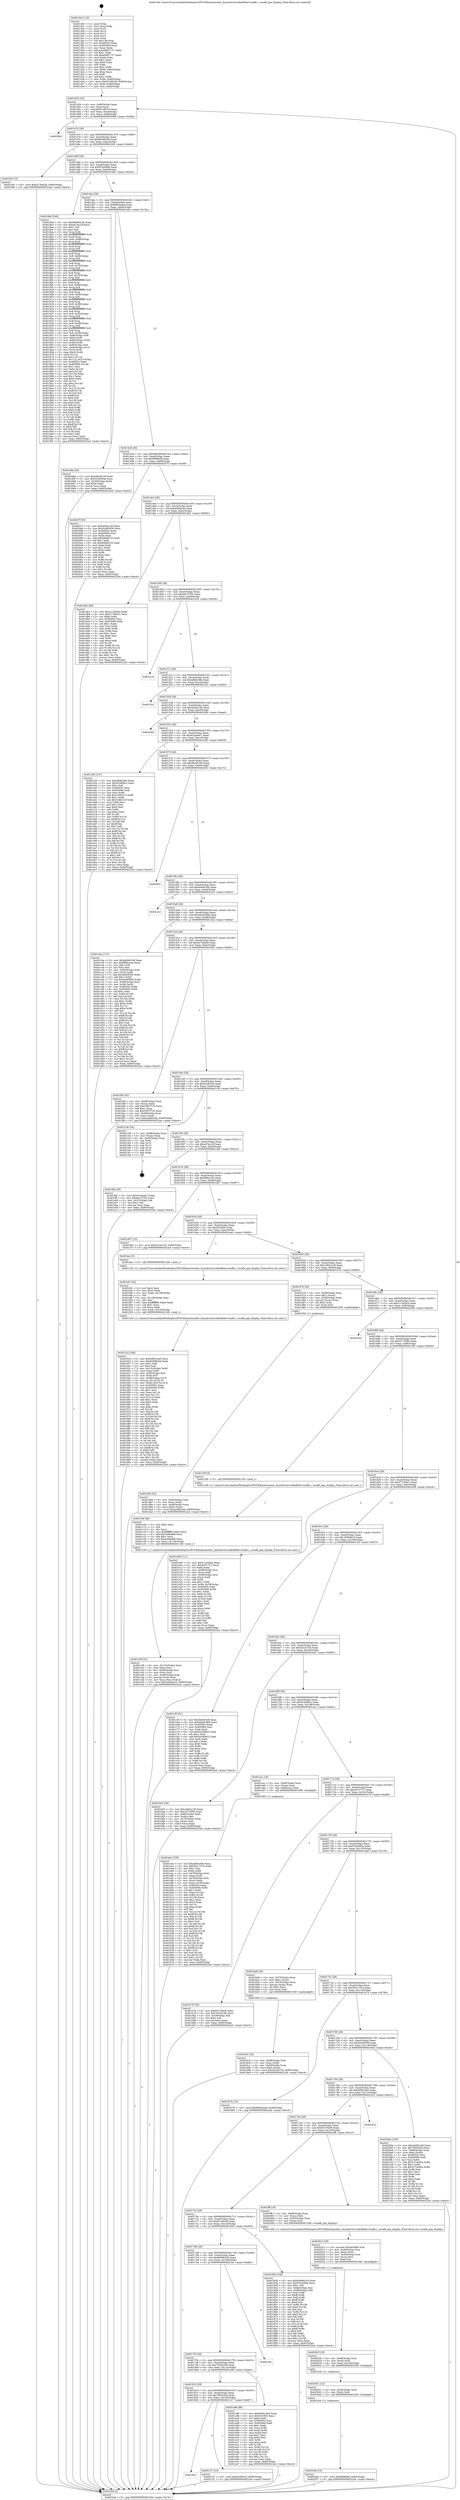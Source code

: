 digraph "0x4013e0" {
  label = "0x4013e0 (/mnt/c/Users/mathe/Desktop/tcc/POCII/binaries/extr_linuxdriversvideofbdevvesafb.c_vesafb_pan_display_Final-ollvm.out::main(0))"
  labelloc = "t"
  node[shape=record]

  Entry [label="",width=0.3,height=0.3,shape=circle,fillcolor=black,style=filled]
  "0x401454" [label="{
     0x401454 [32]\l
     | [instrs]\l
     &nbsp;&nbsp;0x401454 \<+6\>: mov -0x90(%rbp),%eax\l
     &nbsp;&nbsp;0x40145a \<+2\>: mov %eax,%ecx\l
     &nbsp;&nbsp;0x40145c \<+6\>: sub $0x8129f219,%ecx\l
     &nbsp;&nbsp;0x401462 \<+6\>: mov %eax,-0xa4(%rbp)\l
     &nbsp;&nbsp;0x401468 \<+6\>: mov %ecx,-0xa8(%rbp)\l
     &nbsp;&nbsp;0x40146e \<+6\>: je 000000000040206b \<main+0xc8b\>\l
  }"]
  "0x40206b" [label="{
     0x40206b\l
  }", style=dashed]
  "0x401474" [label="{
     0x401474 [28]\l
     | [instrs]\l
     &nbsp;&nbsp;0x401474 \<+5\>: jmp 0000000000401479 \<main+0x99\>\l
     &nbsp;&nbsp;0x401479 \<+6\>: mov -0xa4(%rbp),%eax\l
     &nbsp;&nbsp;0x40147f \<+5\>: sub $0x8e096264,%eax\l
     &nbsp;&nbsp;0x401484 \<+6\>: mov %eax,-0xac(%rbp)\l
     &nbsp;&nbsp;0x40148a \<+6\>: je 0000000000401fc6 \<main+0xbe6\>\l
  }"]
  Exit [label="",width=0.3,height=0.3,shape=circle,fillcolor=black,style=filled,peripheries=2]
  "0x401fc6" [label="{
     0x401fc6 [15]\l
     | [instrs]\l
     &nbsp;&nbsp;0x401fc6 \<+10\>: movl $0xe278da38,-0x90(%rbp)\l
     &nbsp;&nbsp;0x401fd0 \<+5\>: jmp 00000000004022a4 \<main+0xec4\>\l
  }"]
  "0x401490" [label="{
     0x401490 [28]\l
     | [instrs]\l
     &nbsp;&nbsp;0x401490 \<+5\>: jmp 0000000000401495 \<main+0xb5\>\l
     &nbsp;&nbsp;0x401495 \<+6\>: mov -0xa4(%rbp),%eax\l
     &nbsp;&nbsp;0x40149b \<+5\>: sub $0x97bcb99e,%eax\l
     &nbsp;&nbsp;0x4014a0 \<+6\>: mov %eax,-0xb0(%rbp)\l
     &nbsp;&nbsp;0x4014a6 \<+6\>: je 00000000004018a0 \<main+0x4c0\>\l
  }"]
  "0x40182c" [label="{
     0x40182c\l
  }", style=dashed]
  "0x4018a0" [label="{
     0x4018a0 [346]\l
     | [instrs]\l
     &nbsp;&nbsp;0x4018a0 \<+5\>: mov $0x6b08b234,%eax\l
     &nbsp;&nbsp;0x4018a5 \<+5\>: mov $0xe47ecc2f,%ecx\l
     &nbsp;&nbsp;0x4018aa \<+2\>: mov $0x1,%dl\l
     &nbsp;&nbsp;0x4018ac \<+2\>: xor %esi,%esi\l
     &nbsp;&nbsp;0x4018ae \<+3\>: mov %rsp,%rdi\l
     &nbsp;&nbsp;0x4018b1 \<+4\>: add $0xfffffffffffffff0,%rdi\l
     &nbsp;&nbsp;0x4018b5 \<+3\>: mov %rdi,%rsp\l
     &nbsp;&nbsp;0x4018b8 \<+7\>: mov %rdi,-0x88(%rbp)\l
     &nbsp;&nbsp;0x4018bf \<+3\>: mov %rsp,%rdi\l
     &nbsp;&nbsp;0x4018c2 \<+4\>: add $0xfffffffffffffff0,%rdi\l
     &nbsp;&nbsp;0x4018c6 \<+3\>: mov %rdi,%rsp\l
     &nbsp;&nbsp;0x4018c9 \<+3\>: mov %rsp,%r8\l
     &nbsp;&nbsp;0x4018cc \<+4\>: add $0xfffffffffffffff0,%r8\l
     &nbsp;&nbsp;0x4018d0 \<+3\>: mov %r8,%rsp\l
     &nbsp;&nbsp;0x4018d3 \<+4\>: mov %r8,-0x80(%rbp)\l
     &nbsp;&nbsp;0x4018d7 \<+3\>: mov %rsp,%r8\l
     &nbsp;&nbsp;0x4018da \<+4\>: add $0xfffffffffffffff0,%r8\l
     &nbsp;&nbsp;0x4018de \<+3\>: mov %r8,%rsp\l
     &nbsp;&nbsp;0x4018e1 \<+4\>: mov %r8,-0x78(%rbp)\l
     &nbsp;&nbsp;0x4018e5 \<+3\>: mov %rsp,%r8\l
     &nbsp;&nbsp;0x4018e8 \<+4\>: add $0xfffffffffffffff0,%r8\l
     &nbsp;&nbsp;0x4018ec \<+3\>: mov %r8,%rsp\l
     &nbsp;&nbsp;0x4018ef \<+4\>: mov %r8,-0x70(%rbp)\l
     &nbsp;&nbsp;0x4018f3 \<+3\>: mov %rsp,%r8\l
     &nbsp;&nbsp;0x4018f6 \<+4\>: add $0xfffffffffffffff0,%r8\l
     &nbsp;&nbsp;0x4018fa \<+3\>: mov %r8,%rsp\l
     &nbsp;&nbsp;0x4018fd \<+4\>: mov %r8,-0x68(%rbp)\l
     &nbsp;&nbsp;0x401901 \<+3\>: mov %rsp,%r8\l
     &nbsp;&nbsp;0x401904 \<+4\>: add $0xfffffffffffffff0,%r8\l
     &nbsp;&nbsp;0x401908 \<+3\>: mov %r8,%rsp\l
     &nbsp;&nbsp;0x40190b \<+4\>: mov %r8,-0x60(%rbp)\l
     &nbsp;&nbsp;0x40190f \<+3\>: mov %rsp,%r8\l
     &nbsp;&nbsp;0x401912 \<+4\>: add $0xfffffffffffffff0,%r8\l
     &nbsp;&nbsp;0x401916 \<+3\>: mov %r8,%rsp\l
     &nbsp;&nbsp;0x401919 \<+4\>: mov %r8,-0x58(%rbp)\l
     &nbsp;&nbsp;0x40191d \<+3\>: mov %rsp,%r8\l
     &nbsp;&nbsp;0x401920 \<+4\>: add $0xfffffffffffffff0,%r8\l
     &nbsp;&nbsp;0x401924 \<+3\>: mov %r8,%rsp\l
     &nbsp;&nbsp;0x401927 \<+4\>: mov %r8,-0x50(%rbp)\l
     &nbsp;&nbsp;0x40192b \<+3\>: mov %rsp,%r8\l
     &nbsp;&nbsp;0x40192e \<+4\>: add $0xfffffffffffffff0,%r8\l
     &nbsp;&nbsp;0x401932 \<+3\>: mov %r8,%rsp\l
     &nbsp;&nbsp;0x401935 \<+4\>: mov %r8,-0x48(%rbp)\l
     &nbsp;&nbsp;0x401939 \<+3\>: mov %rsp,%r8\l
     &nbsp;&nbsp;0x40193c \<+4\>: add $0xfffffffffffffff0,%r8\l
     &nbsp;&nbsp;0x401940 \<+3\>: mov %r8,%rsp\l
     &nbsp;&nbsp;0x401943 \<+4\>: mov %r8,-0x40(%rbp)\l
     &nbsp;&nbsp;0x401947 \<+7\>: mov -0x88(%rbp),%r8\l
     &nbsp;&nbsp;0x40194e \<+7\>: movl $0x0,(%r8)\l
     &nbsp;&nbsp;0x401955 \<+7\>: mov -0x94(%rbp),%r9d\l
     &nbsp;&nbsp;0x40195c \<+3\>: mov %r9d,(%rdi)\l
     &nbsp;&nbsp;0x40195f \<+4\>: mov -0x80(%rbp),%r8\l
     &nbsp;&nbsp;0x401963 \<+7\>: mov -0xa0(%rbp),%r10\l
     &nbsp;&nbsp;0x40196a \<+3\>: mov %r10,(%r8)\l
     &nbsp;&nbsp;0x40196d \<+3\>: cmpl $0x2,(%rdi)\l
     &nbsp;&nbsp;0x401970 \<+4\>: setne %r11b\l
     &nbsp;&nbsp;0x401974 \<+4\>: and $0x1,%r11b\l
     &nbsp;&nbsp;0x401978 \<+4\>: mov %r11b,-0x31(%rbp)\l
     &nbsp;&nbsp;0x40197c \<+7\>: mov 0x40505c,%ebx\l
     &nbsp;&nbsp;0x401983 \<+8\>: mov 0x405060,%r14d\l
     &nbsp;&nbsp;0x40198b \<+3\>: sub $0x1,%esi\l
     &nbsp;&nbsp;0x40198e \<+3\>: mov %ebx,%r15d\l
     &nbsp;&nbsp;0x401991 \<+3\>: add %esi,%r15d\l
     &nbsp;&nbsp;0x401994 \<+4\>: imul %r15d,%ebx\l
     &nbsp;&nbsp;0x401998 \<+3\>: and $0x1,%ebx\l
     &nbsp;&nbsp;0x40199b \<+3\>: cmp $0x0,%ebx\l
     &nbsp;&nbsp;0x40199e \<+4\>: sete %r11b\l
     &nbsp;&nbsp;0x4019a2 \<+4\>: cmp $0xa,%r14d\l
     &nbsp;&nbsp;0x4019a6 \<+4\>: setl %r12b\l
     &nbsp;&nbsp;0x4019aa \<+3\>: mov %r11b,%r13b\l
     &nbsp;&nbsp;0x4019ad \<+4\>: xor $0xff,%r13b\l
     &nbsp;&nbsp;0x4019b1 \<+3\>: mov %r12b,%sil\l
     &nbsp;&nbsp;0x4019b4 \<+4\>: xor $0xff,%sil\l
     &nbsp;&nbsp;0x4019b8 \<+3\>: xor $0x0,%dl\l
     &nbsp;&nbsp;0x4019bb \<+3\>: mov %r13b,%dil\l
     &nbsp;&nbsp;0x4019be \<+4\>: and $0x0,%dil\l
     &nbsp;&nbsp;0x4019c2 \<+3\>: and %dl,%r11b\l
     &nbsp;&nbsp;0x4019c5 \<+3\>: mov %sil,%r8b\l
     &nbsp;&nbsp;0x4019c8 \<+4\>: and $0x0,%r8b\l
     &nbsp;&nbsp;0x4019cc \<+3\>: and %dl,%r12b\l
     &nbsp;&nbsp;0x4019cf \<+3\>: or %r11b,%dil\l
     &nbsp;&nbsp;0x4019d2 \<+3\>: or %r12b,%r8b\l
     &nbsp;&nbsp;0x4019d5 \<+3\>: xor %r8b,%dil\l
     &nbsp;&nbsp;0x4019d8 \<+3\>: or %sil,%r13b\l
     &nbsp;&nbsp;0x4019db \<+4\>: xor $0xff,%r13b\l
     &nbsp;&nbsp;0x4019df \<+3\>: or $0x0,%dl\l
     &nbsp;&nbsp;0x4019e2 \<+3\>: and %dl,%r13b\l
     &nbsp;&nbsp;0x4019e5 \<+3\>: or %r13b,%dil\l
     &nbsp;&nbsp;0x4019e8 \<+4\>: test $0x1,%dil\l
     &nbsp;&nbsp;0x4019ec \<+3\>: cmovne %ecx,%eax\l
     &nbsp;&nbsp;0x4019ef \<+6\>: mov %eax,-0x90(%rbp)\l
     &nbsp;&nbsp;0x4019f5 \<+5\>: jmp 00000000004022a4 \<main+0xec4\>\l
  }"]
  "0x4014ac" [label="{
     0x4014ac [28]\l
     | [instrs]\l
     &nbsp;&nbsp;0x4014ac \<+5\>: jmp 00000000004014b1 \<main+0xd1\>\l
     &nbsp;&nbsp;0x4014b1 \<+6\>: mov -0xa4(%rbp),%eax\l
     &nbsp;&nbsp;0x4014b7 \<+5\>: sub $0x9805aaed,%eax\l
     &nbsp;&nbsp;0x4014bc \<+6\>: mov %eax,-0xb4(%rbp)\l
     &nbsp;&nbsp;0x4014c2 \<+6\>: je 0000000000401b8a \<main+0x7aa\>\l
  }"]
  "0x402147" [label="{
     0x402147 [15]\l
     | [instrs]\l
     &nbsp;&nbsp;0x402147 \<+10\>: movl $0xe3cf0416,-0x90(%rbp)\l
     &nbsp;&nbsp;0x402151 \<+5\>: jmp 00000000004022a4 \<main+0xec4\>\l
  }"]
  "0x401b8a" [label="{
     0x401b8a [30]\l
     | [instrs]\l
     &nbsp;&nbsp;0x401b8a \<+5\>: mov $0xd8cd61e9,%eax\l
     &nbsp;&nbsp;0x401b8f \<+5\>: mov $0x5340364a,%ecx\l
     &nbsp;&nbsp;0x401b94 \<+3\>: mov -0x30(%rbp),%edx\l
     &nbsp;&nbsp;0x401b97 \<+3\>: cmp $0x0,%edx\l
     &nbsp;&nbsp;0x401b9a \<+3\>: cmove %ecx,%eax\l
     &nbsp;&nbsp;0x401b9d \<+6\>: mov %eax,-0x90(%rbp)\l
     &nbsp;&nbsp;0x401ba3 \<+5\>: jmp 00000000004022a4 \<main+0xec4\>\l
  }"]
  "0x4014c8" [label="{
     0x4014c8 [28]\l
     | [instrs]\l
     &nbsp;&nbsp;0x4014c8 \<+5\>: jmp 00000000004014cd \<main+0xed\>\l
     &nbsp;&nbsp;0x4014cd \<+6\>: mov -0xa4(%rbp),%eax\l
     &nbsp;&nbsp;0x4014d3 \<+5\>: sub $0x9f5f9afd,%eax\l
     &nbsp;&nbsp;0x4014d8 \<+6\>: mov %eax,-0xb8(%rbp)\l
     &nbsp;&nbsp;0x4014de \<+6\>: je 000000000040207f \<main+0xc9f\>\l
  }"]
  "0x40204d" [label="{
     0x40204d [15]\l
     | [instrs]\l
     &nbsp;&nbsp;0x40204d \<+10\>: movl $0x9f5f9afd,-0x90(%rbp)\l
     &nbsp;&nbsp;0x402057 \<+5\>: jmp 00000000004022a4 \<main+0xec4\>\l
  }"]
  "0x40207f" [label="{
     0x40207f [91]\l
     | [instrs]\l
     &nbsp;&nbsp;0x40207f \<+5\>: mov $0xcbd5a146,%eax\l
     &nbsp;&nbsp;0x402084 \<+5\>: mov $0x5cb85939,%ecx\l
     &nbsp;&nbsp;0x402089 \<+7\>: mov 0x40505c,%edx\l
     &nbsp;&nbsp;0x402090 \<+7\>: mov 0x405060,%esi\l
     &nbsp;&nbsp;0x402097 \<+2\>: mov %edx,%edi\l
     &nbsp;&nbsp;0x402099 \<+6\>: add $0x649dd152,%edi\l
     &nbsp;&nbsp;0x40209f \<+3\>: sub $0x1,%edi\l
     &nbsp;&nbsp;0x4020a2 \<+6\>: sub $0x649dd152,%edi\l
     &nbsp;&nbsp;0x4020a8 \<+3\>: imul %edi,%edx\l
     &nbsp;&nbsp;0x4020ab \<+3\>: and $0x1,%edx\l
     &nbsp;&nbsp;0x4020ae \<+3\>: cmp $0x0,%edx\l
     &nbsp;&nbsp;0x4020b1 \<+4\>: sete %r8b\l
     &nbsp;&nbsp;0x4020b5 \<+3\>: cmp $0xa,%esi\l
     &nbsp;&nbsp;0x4020b8 \<+4\>: setl %r9b\l
     &nbsp;&nbsp;0x4020bc \<+3\>: mov %r8b,%r10b\l
     &nbsp;&nbsp;0x4020bf \<+3\>: and %r9b,%r10b\l
     &nbsp;&nbsp;0x4020c2 \<+3\>: xor %r9b,%r8b\l
     &nbsp;&nbsp;0x4020c5 \<+3\>: or %r8b,%r10b\l
     &nbsp;&nbsp;0x4020c8 \<+4\>: test $0x1,%r10b\l
     &nbsp;&nbsp;0x4020cc \<+3\>: cmovne %ecx,%eax\l
     &nbsp;&nbsp;0x4020cf \<+6\>: mov %eax,-0x90(%rbp)\l
     &nbsp;&nbsp;0x4020d5 \<+5\>: jmp 00000000004022a4 \<main+0xec4\>\l
  }"]
  "0x4014e4" [label="{
     0x4014e4 [28]\l
     | [instrs]\l
     &nbsp;&nbsp;0x4014e4 \<+5\>: jmp 00000000004014e9 \<main+0x109\>\l
     &nbsp;&nbsp;0x4014e9 \<+6\>: mov -0xa4(%rbp),%eax\l
     &nbsp;&nbsp;0x4014ef \<+5\>: sub $0xaa982cdd,%eax\l
     &nbsp;&nbsp;0x4014f4 \<+6\>: mov %eax,-0xbc(%rbp)\l
     &nbsp;&nbsp;0x4014fa \<+6\>: je 0000000000401db3 \<main+0x9d3\>\l
  }"]
  "0x402041" [label="{
     0x402041 [12]\l
     | [instrs]\l
     &nbsp;&nbsp;0x402041 \<+4\>: mov -0x50(%rbp),%rdi\l
     &nbsp;&nbsp;0x402045 \<+3\>: mov (%rdi),%rdi\l
     &nbsp;&nbsp;0x402048 \<+5\>: call 0000000000401030 \<free@plt\>\l
     | [calls]\l
     &nbsp;&nbsp;0x401030 \{1\} (unknown)\l
  }"]
  "0x401db3" [label="{
     0x401db3 [86]\l
     | [instrs]\l
     &nbsp;&nbsp;0x401db3 \<+5\>: mov $0x21182bcb,%eax\l
     &nbsp;&nbsp;0x401db8 \<+5\>: mov $0x277d04c1,%ecx\l
     &nbsp;&nbsp;0x401dbd \<+2\>: xor %edx,%edx\l
     &nbsp;&nbsp;0x401dbf \<+7\>: mov 0x40505c,%esi\l
     &nbsp;&nbsp;0x401dc6 \<+7\>: mov 0x405060,%edi\l
     &nbsp;&nbsp;0x401dcd \<+3\>: sub $0x1,%edx\l
     &nbsp;&nbsp;0x401dd0 \<+3\>: mov %esi,%r8d\l
     &nbsp;&nbsp;0x401dd3 \<+3\>: add %edx,%r8d\l
     &nbsp;&nbsp;0x401dd6 \<+4\>: imul %r8d,%esi\l
     &nbsp;&nbsp;0x401dda \<+3\>: and $0x1,%esi\l
     &nbsp;&nbsp;0x401ddd \<+3\>: cmp $0x0,%esi\l
     &nbsp;&nbsp;0x401de0 \<+4\>: sete %r9b\l
     &nbsp;&nbsp;0x401de4 \<+3\>: cmp $0xa,%edi\l
     &nbsp;&nbsp;0x401de7 \<+4\>: setl %r10b\l
     &nbsp;&nbsp;0x401deb \<+3\>: mov %r9b,%r11b\l
     &nbsp;&nbsp;0x401dee \<+3\>: and %r10b,%r11b\l
     &nbsp;&nbsp;0x401df1 \<+3\>: xor %r10b,%r9b\l
     &nbsp;&nbsp;0x401df4 \<+3\>: or %r9b,%r11b\l
     &nbsp;&nbsp;0x401df7 \<+4\>: test $0x1,%r11b\l
     &nbsp;&nbsp;0x401dfb \<+3\>: cmovne %ecx,%eax\l
     &nbsp;&nbsp;0x401dfe \<+6\>: mov %eax,-0x90(%rbp)\l
     &nbsp;&nbsp;0x401e04 \<+5\>: jmp 00000000004022a4 \<main+0xec4\>\l
  }"]
  "0x401500" [label="{
     0x401500 [28]\l
     | [instrs]\l
     &nbsp;&nbsp;0x401500 \<+5\>: jmp 0000000000401505 \<main+0x125\>\l
     &nbsp;&nbsp;0x401505 \<+6\>: mov -0xa4(%rbp),%eax\l
     &nbsp;&nbsp;0x40150b \<+5\>: sub $0xaba75762,%eax\l
     &nbsp;&nbsp;0x401510 \<+6\>: mov %eax,-0xc0(%rbp)\l
     &nbsp;&nbsp;0x401516 \<+6\>: je 0000000000401a18 \<main+0x638\>\l
  }"]
  "0x40202f" [label="{
     0x40202f [18]\l
     | [instrs]\l
     &nbsp;&nbsp;0x40202f \<+4\>: mov -0x68(%rbp),%rdi\l
     &nbsp;&nbsp;0x402033 \<+3\>: mov (%rdi),%rdi\l
     &nbsp;&nbsp;0x402036 \<+6\>: mov %eax,-0x140(%rbp)\l
     &nbsp;&nbsp;0x40203c \<+5\>: call 0000000000401030 \<free@plt\>\l
     | [calls]\l
     &nbsp;&nbsp;0x401030 \{1\} (unknown)\l
  }"]
  "0x401a18" [label="{
     0x401a18\l
  }", style=dashed]
  "0x40151c" [label="{
     0x40151c [28]\l
     | [instrs]\l
     &nbsp;&nbsp;0x40151c \<+5\>: jmp 0000000000401521 \<main+0x141\>\l
     &nbsp;&nbsp;0x401521 \<+6\>: mov -0xa4(%rbp),%eax\l
     &nbsp;&nbsp;0x401527 \<+5\>: sub $0xafb8249e,%eax\l
     &nbsp;&nbsp;0x40152c \<+6\>: mov %eax,-0xc4(%rbp)\l
     &nbsp;&nbsp;0x401532 \<+6\>: je 00000000004021b3 \<main+0xdd3\>\l
  }"]
  "0x402012" [label="{
     0x402012 [29]\l
     | [instrs]\l
     &nbsp;&nbsp;0x402012 \<+10\>: movabs $0x4030b6,%rdi\l
     &nbsp;&nbsp;0x40201c \<+4\>: mov -0x40(%rbp),%rsi\l
     &nbsp;&nbsp;0x402020 \<+2\>: mov %eax,(%rsi)\l
     &nbsp;&nbsp;0x402022 \<+4\>: mov -0x40(%rbp),%rsi\l
     &nbsp;&nbsp;0x402026 \<+2\>: mov (%rsi),%esi\l
     &nbsp;&nbsp;0x402028 \<+2\>: mov $0x0,%al\l
     &nbsp;&nbsp;0x40202a \<+5\>: call 0000000000401040 \<printf@plt\>\l
     | [calls]\l
     &nbsp;&nbsp;0x401040 \{1\} (unknown)\l
  }"]
  "0x4021b3" [label="{
     0x4021b3\l
  }", style=dashed]
  "0x401538" [label="{
     0x401538 [28]\l
     | [instrs]\l
     &nbsp;&nbsp;0x401538 \<+5\>: jmp 000000000040153d \<main+0x15d\>\l
     &nbsp;&nbsp;0x40153d \<+6\>: mov -0xa4(%rbp),%eax\l
     &nbsp;&nbsp;0x401543 \<+5\>: sub $0xcbd5a146,%eax\l
     &nbsp;&nbsp;0x401548 \<+6\>: mov %eax,-0xc8(%rbp)\l
     &nbsp;&nbsp;0x40154e \<+6\>: je 000000000040228d \<main+0xead\>\l
  }"]
  "0x401f1d" [label="{
     0x401f1d [169]\l
     | [instrs]\l
     &nbsp;&nbsp;0x401f1d \<+5\>: mov $0x64901da5,%ecx\l
     &nbsp;&nbsp;0x401f22 \<+5\>: mov $0x8e096264,%edx\l
     &nbsp;&nbsp;0x401f27 \<+3\>: mov $0x1,%dil\l
     &nbsp;&nbsp;0x401f2a \<+2\>: xor %esi,%esi\l
     &nbsp;&nbsp;0x401f2c \<+7\>: mov -0x13c(%rbp),%r8d\l
     &nbsp;&nbsp;0x401f33 \<+4\>: imul %eax,%r8d\l
     &nbsp;&nbsp;0x401f37 \<+4\>: mov -0x50(%rbp),%r9\l
     &nbsp;&nbsp;0x401f3b \<+3\>: mov (%r9),%r9\l
     &nbsp;&nbsp;0x401f3e \<+4\>: mov -0x48(%rbp),%r10\l
     &nbsp;&nbsp;0x401f42 \<+3\>: movslq (%r10),%r10\l
     &nbsp;&nbsp;0x401f45 \<+4\>: mov %r8d,(%r9,%r10,4)\l
     &nbsp;&nbsp;0x401f49 \<+7\>: mov 0x40505c,%eax\l
     &nbsp;&nbsp;0x401f50 \<+8\>: mov 0x405060,%r8d\l
     &nbsp;&nbsp;0x401f58 \<+3\>: sub $0x1,%esi\l
     &nbsp;&nbsp;0x401f5b \<+3\>: mov %eax,%r11d\l
     &nbsp;&nbsp;0x401f5e \<+3\>: add %esi,%r11d\l
     &nbsp;&nbsp;0x401f61 \<+4\>: imul %r11d,%eax\l
     &nbsp;&nbsp;0x401f65 \<+3\>: and $0x1,%eax\l
     &nbsp;&nbsp;0x401f68 \<+3\>: cmp $0x0,%eax\l
     &nbsp;&nbsp;0x401f6b \<+3\>: sete %bl\l
     &nbsp;&nbsp;0x401f6e \<+4\>: cmp $0xa,%r8d\l
     &nbsp;&nbsp;0x401f72 \<+4\>: setl %r14b\l
     &nbsp;&nbsp;0x401f76 \<+3\>: mov %bl,%r15b\l
     &nbsp;&nbsp;0x401f79 \<+4\>: xor $0xff,%r15b\l
     &nbsp;&nbsp;0x401f7d \<+3\>: mov %r14b,%r12b\l
     &nbsp;&nbsp;0x401f80 \<+4\>: xor $0xff,%r12b\l
     &nbsp;&nbsp;0x401f84 \<+4\>: xor $0x0,%dil\l
     &nbsp;&nbsp;0x401f88 \<+3\>: mov %r15b,%r13b\l
     &nbsp;&nbsp;0x401f8b \<+4\>: and $0x0,%r13b\l
     &nbsp;&nbsp;0x401f8f \<+3\>: and %dil,%bl\l
     &nbsp;&nbsp;0x401f92 \<+3\>: mov %r12b,%al\l
     &nbsp;&nbsp;0x401f95 \<+2\>: and $0x0,%al\l
     &nbsp;&nbsp;0x401f97 \<+3\>: and %dil,%r14b\l
     &nbsp;&nbsp;0x401f9a \<+3\>: or %bl,%r13b\l
     &nbsp;&nbsp;0x401f9d \<+3\>: or %r14b,%al\l
     &nbsp;&nbsp;0x401fa0 \<+3\>: xor %al,%r13b\l
     &nbsp;&nbsp;0x401fa3 \<+3\>: or %r12b,%r15b\l
     &nbsp;&nbsp;0x401fa6 \<+4\>: xor $0xff,%r15b\l
     &nbsp;&nbsp;0x401faa \<+4\>: or $0x0,%dil\l
     &nbsp;&nbsp;0x401fae \<+3\>: and %dil,%r15b\l
     &nbsp;&nbsp;0x401fb1 \<+3\>: or %r15b,%r13b\l
     &nbsp;&nbsp;0x401fb4 \<+4\>: test $0x1,%r13b\l
     &nbsp;&nbsp;0x401fb8 \<+3\>: cmovne %edx,%ecx\l
     &nbsp;&nbsp;0x401fbb \<+6\>: mov %ecx,-0x90(%rbp)\l
     &nbsp;&nbsp;0x401fc1 \<+5\>: jmp 00000000004022a4 \<main+0xec4\>\l
  }"]
  "0x40228d" [label="{
     0x40228d\l
  }", style=dashed]
  "0x401554" [label="{
     0x401554 [28]\l
     | [instrs]\l
     &nbsp;&nbsp;0x401554 \<+5\>: jmp 0000000000401559 \<main+0x179\>\l
     &nbsp;&nbsp;0x401559 \<+6\>: mov -0xa4(%rbp),%eax\l
     &nbsp;&nbsp;0x40155f \<+5\>: sub $0xd10ad4a7,%eax\l
     &nbsp;&nbsp;0x401564 \<+6\>: mov %eax,-0xcc(%rbp)\l
     &nbsp;&nbsp;0x40156a \<+6\>: je 0000000000401a39 \<main+0x659\>\l
  }"]
  "0x401ef1" [label="{
     0x401ef1 [44]\l
     | [instrs]\l
     &nbsp;&nbsp;0x401ef1 \<+2\>: xor %ecx,%ecx\l
     &nbsp;&nbsp;0x401ef3 \<+5\>: mov $0x2,%edx\l
     &nbsp;&nbsp;0x401ef8 \<+6\>: mov %edx,-0x138(%rbp)\l
     &nbsp;&nbsp;0x401efe \<+1\>: cltd\l
     &nbsp;&nbsp;0x401eff \<+6\>: mov -0x138(%rbp),%esi\l
     &nbsp;&nbsp;0x401f05 \<+2\>: idiv %esi\l
     &nbsp;&nbsp;0x401f07 \<+6\>: imul $0xfffffffe,%edx,%edx\l
     &nbsp;&nbsp;0x401f0d \<+3\>: sub $0x1,%ecx\l
     &nbsp;&nbsp;0x401f10 \<+2\>: sub %ecx,%edx\l
     &nbsp;&nbsp;0x401f12 \<+6\>: mov %edx,-0x13c(%rbp)\l
     &nbsp;&nbsp;0x401f18 \<+5\>: call 0000000000401160 \<next_i\>\l
     | [calls]\l
     &nbsp;&nbsp;0x401160 \{1\} (/mnt/c/Users/mathe/Desktop/tcc/POCII/binaries/extr_linuxdriversvideofbdevvesafb.c_vesafb_pan_display_Final-ollvm.out::next_i)\l
  }"]
  "0x401a39" [label="{
     0x401a39 [147]\l
     | [instrs]\l
     &nbsp;&nbsp;0x401a39 \<+5\>: mov $0xafb8249e,%eax\l
     &nbsp;&nbsp;0x401a3e \<+5\>: mov $0x4c3b89c2,%ecx\l
     &nbsp;&nbsp;0x401a43 \<+2\>: mov $0x1,%dl\l
     &nbsp;&nbsp;0x401a45 \<+7\>: mov 0x40505c,%esi\l
     &nbsp;&nbsp;0x401a4c \<+7\>: mov 0x405060,%edi\l
     &nbsp;&nbsp;0x401a53 \<+3\>: mov %esi,%r8d\l
     &nbsp;&nbsp;0x401a56 \<+7\>: add $0x318fc315,%r8d\l
     &nbsp;&nbsp;0x401a5d \<+4\>: sub $0x1,%r8d\l
     &nbsp;&nbsp;0x401a61 \<+7\>: sub $0x318fc315,%r8d\l
     &nbsp;&nbsp;0x401a68 \<+4\>: imul %r8d,%esi\l
     &nbsp;&nbsp;0x401a6c \<+3\>: and $0x1,%esi\l
     &nbsp;&nbsp;0x401a6f \<+3\>: cmp $0x0,%esi\l
     &nbsp;&nbsp;0x401a72 \<+4\>: sete %r9b\l
     &nbsp;&nbsp;0x401a76 \<+3\>: cmp $0xa,%edi\l
     &nbsp;&nbsp;0x401a79 \<+4\>: setl %r10b\l
     &nbsp;&nbsp;0x401a7d \<+3\>: mov %r9b,%r11b\l
     &nbsp;&nbsp;0x401a80 \<+4\>: xor $0xff,%r11b\l
     &nbsp;&nbsp;0x401a84 \<+3\>: mov %r10b,%bl\l
     &nbsp;&nbsp;0x401a87 \<+3\>: xor $0xff,%bl\l
     &nbsp;&nbsp;0x401a8a \<+3\>: xor $0x1,%dl\l
     &nbsp;&nbsp;0x401a8d \<+3\>: mov %r11b,%r14b\l
     &nbsp;&nbsp;0x401a90 \<+4\>: and $0xff,%r14b\l
     &nbsp;&nbsp;0x401a94 \<+3\>: and %dl,%r9b\l
     &nbsp;&nbsp;0x401a97 \<+3\>: mov %bl,%r15b\l
     &nbsp;&nbsp;0x401a9a \<+4\>: and $0xff,%r15b\l
     &nbsp;&nbsp;0x401a9e \<+3\>: and %dl,%r10b\l
     &nbsp;&nbsp;0x401aa1 \<+3\>: or %r9b,%r14b\l
     &nbsp;&nbsp;0x401aa4 \<+3\>: or %r10b,%r15b\l
     &nbsp;&nbsp;0x401aa7 \<+3\>: xor %r15b,%r14b\l
     &nbsp;&nbsp;0x401aaa \<+3\>: or %bl,%r11b\l
     &nbsp;&nbsp;0x401aad \<+4\>: xor $0xff,%r11b\l
     &nbsp;&nbsp;0x401ab1 \<+3\>: or $0x1,%dl\l
     &nbsp;&nbsp;0x401ab4 \<+3\>: and %dl,%r11b\l
     &nbsp;&nbsp;0x401ab7 \<+3\>: or %r11b,%r14b\l
     &nbsp;&nbsp;0x401aba \<+4\>: test $0x1,%r14b\l
     &nbsp;&nbsp;0x401abe \<+3\>: cmovne %ecx,%eax\l
     &nbsp;&nbsp;0x401ac1 \<+6\>: mov %eax,-0x90(%rbp)\l
     &nbsp;&nbsp;0x401ac7 \<+5\>: jmp 00000000004022a4 \<main+0xec4\>\l
  }"]
  "0x401570" [label="{
     0x401570 [28]\l
     | [instrs]\l
     &nbsp;&nbsp;0x401570 \<+5\>: jmp 0000000000401575 \<main+0x195\>\l
     &nbsp;&nbsp;0x401575 \<+6\>: mov -0xa4(%rbp),%eax\l
     &nbsp;&nbsp;0x40157b \<+5\>: sub $0xd8cd61e9,%eax\l
     &nbsp;&nbsp;0x401580 \<+6\>: mov %eax,-0xd0(%rbp)\l
     &nbsp;&nbsp;0x401586 \<+6\>: je 000000000040205c \<main+0xc7c\>\l
  }"]
  "0x401810" [label="{
     0x401810 [28]\l
     | [instrs]\l
     &nbsp;&nbsp;0x401810 \<+5\>: jmp 0000000000401815 \<main+0x435\>\l
     &nbsp;&nbsp;0x401815 \<+6\>: mov -0xa4(%rbp),%eax\l
     &nbsp;&nbsp;0x40181b \<+5\>: sub $0x7f62b3d3,%eax\l
     &nbsp;&nbsp;0x401820 \<+6\>: mov %eax,-0x130(%rbp)\l
     &nbsp;&nbsp;0x401826 \<+6\>: je 0000000000402147 \<main+0xd67\>\l
  }"]
  "0x40205c" [label="{
     0x40205c\l
  }", style=dashed]
  "0x40158c" [label="{
     0x40158c [28]\l
     | [instrs]\l
     &nbsp;&nbsp;0x40158c \<+5\>: jmp 0000000000401591 \<main+0x1b1\>\l
     &nbsp;&nbsp;0x401591 \<+6\>: mov -0xa4(%rbp),%eax\l
     &nbsp;&nbsp;0x401597 \<+5\>: sub $0xda946166,%eax\l
     &nbsp;&nbsp;0x40159c \<+6\>: mov %eax,-0xd4(%rbp)\l
     &nbsp;&nbsp;0x4015a2 \<+6\>: je 00000000004021e3 \<main+0xe03\>\l
  }"]
  "0x401e96" [label="{
     0x401e96 [86]\l
     | [instrs]\l
     &nbsp;&nbsp;0x401e96 \<+5\>: mov $0x64901da5,%eax\l
     &nbsp;&nbsp;0x401e9b \<+5\>: mov $0x9163f3c,%ecx\l
     &nbsp;&nbsp;0x401ea0 \<+2\>: xor %edx,%edx\l
     &nbsp;&nbsp;0x401ea2 \<+7\>: mov 0x40505c,%esi\l
     &nbsp;&nbsp;0x401ea9 \<+7\>: mov 0x405060,%edi\l
     &nbsp;&nbsp;0x401eb0 \<+3\>: sub $0x1,%edx\l
     &nbsp;&nbsp;0x401eb3 \<+3\>: mov %esi,%r8d\l
     &nbsp;&nbsp;0x401eb6 \<+3\>: add %edx,%r8d\l
     &nbsp;&nbsp;0x401eb9 \<+4\>: imul %r8d,%esi\l
     &nbsp;&nbsp;0x401ebd \<+3\>: and $0x1,%esi\l
     &nbsp;&nbsp;0x401ec0 \<+3\>: cmp $0x0,%esi\l
     &nbsp;&nbsp;0x401ec3 \<+4\>: sete %r9b\l
     &nbsp;&nbsp;0x401ec7 \<+3\>: cmp $0xa,%edi\l
     &nbsp;&nbsp;0x401eca \<+4\>: setl %r10b\l
     &nbsp;&nbsp;0x401ece \<+3\>: mov %r9b,%r11b\l
     &nbsp;&nbsp;0x401ed1 \<+3\>: and %r10b,%r11b\l
     &nbsp;&nbsp;0x401ed4 \<+3\>: xor %r10b,%r9b\l
     &nbsp;&nbsp;0x401ed7 \<+3\>: or %r9b,%r11b\l
     &nbsp;&nbsp;0x401eda \<+4\>: test $0x1,%r11b\l
     &nbsp;&nbsp;0x401ede \<+3\>: cmovne %ecx,%eax\l
     &nbsp;&nbsp;0x401ee1 \<+6\>: mov %eax,-0x90(%rbp)\l
     &nbsp;&nbsp;0x401ee7 \<+5\>: jmp 00000000004022a4 \<main+0xec4\>\l
  }"]
  "0x4021e3" [label="{
     0x4021e3\l
  }", style=dashed]
  "0x4015a8" [label="{
     0x4015a8 [28]\l
     | [instrs]\l
     &nbsp;&nbsp;0x4015a8 \<+5\>: jmp 00000000004015ad \<main+0x1cd\>\l
     &nbsp;&nbsp;0x4015ad \<+6\>: mov -0xa4(%rbp),%eax\l
     &nbsp;&nbsp;0x4015b3 \<+5\>: sub $0xe0ad18b8,%eax\l
     &nbsp;&nbsp;0x4015b8 \<+6\>: mov %eax,-0xd8(%rbp)\l
     &nbsp;&nbsp;0x4015be \<+6\>: je 0000000000401cba \<main+0x8da\>\l
  }"]
  "0x4017f4" [label="{
     0x4017f4 [28]\l
     | [instrs]\l
     &nbsp;&nbsp;0x4017f4 \<+5\>: jmp 00000000004017f9 \<main+0x419\>\l
     &nbsp;&nbsp;0x4017f9 \<+6\>: mov -0xa4(%rbp),%eax\l
     &nbsp;&nbsp;0x4017ff \<+5\>: sub $0x7b35b196,%eax\l
     &nbsp;&nbsp;0x401804 \<+6\>: mov %eax,-0x12c(%rbp)\l
     &nbsp;&nbsp;0x40180a \<+6\>: je 0000000000401e96 \<main+0xab6\>\l
  }"]
  "0x401cba" [label="{
     0x401cba [173]\l
     | [instrs]\l
     &nbsp;&nbsp;0x401cba \<+5\>: mov $0xda946166,%eax\l
     &nbsp;&nbsp;0x401cbf \<+5\>: mov $0xf89bca3a,%ecx\l
     &nbsp;&nbsp;0x401cc4 \<+2\>: mov $0x1,%dl\l
     &nbsp;&nbsp;0x401cc6 \<+2\>: xor %esi,%esi\l
     &nbsp;&nbsp;0x401cc8 \<+4\>: mov -0x60(%rbp),%rdi\l
     &nbsp;&nbsp;0x401ccc \<+3\>: mov (%rdi),%r8d\l
     &nbsp;&nbsp;0x401ccf \<+7\>: add $0x464f3956,%r8d\l
     &nbsp;&nbsp;0x401cd6 \<+4\>: add $0x1,%r8d\l
     &nbsp;&nbsp;0x401cda \<+7\>: sub $0x464f3956,%r8d\l
     &nbsp;&nbsp;0x401ce1 \<+4\>: mov -0x60(%rbp),%rdi\l
     &nbsp;&nbsp;0x401ce5 \<+3\>: mov %r8d,(%rdi)\l
     &nbsp;&nbsp;0x401ce8 \<+8\>: mov 0x40505c,%r8d\l
     &nbsp;&nbsp;0x401cf0 \<+8\>: mov 0x405060,%r9d\l
     &nbsp;&nbsp;0x401cf8 \<+3\>: sub $0x1,%esi\l
     &nbsp;&nbsp;0x401cfb \<+3\>: mov %r8d,%r10d\l
     &nbsp;&nbsp;0x401cfe \<+3\>: add %esi,%r10d\l
     &nbsp;&nbsp;0x401d01 \<+4\>: imul %r10d,%r8d\l
     &nbsp;&nbsp;0x401d05 \<+4\>: and $0x1,%r8d\l
     &nbsp;&nbsp;0x401d09 \<+4\>: cmp $0x0,%r8d\l
     &nbsp;&nbsp;0x401d0d \<+4\>: sete %r11b\l
     &nbsp;&nbsp;0x401d11 \<+4\>: cmp $0xa,%r9d\l
     &nbsp;&nbsp;0x401d15 \<+3\>: setl %bl\l
     &nbsp;&nbsp;0x401d18 \<+3\>: mov %r11b,%r14b\l
     &nbsp;&nbsp;0x401d1b \<+4\>: xor $0xff,%r14b\l
     &nbsp;&nbsp;0x401d1f \<+3\>: mov %bl,%r15b\l
     &nbsp;&nbsp;0x401d22 \<+4\>: xor $0xff,%r15b\l
     &nbsp;&nbsp;0x401d26 \<+3\>: xor $0x1,%dl\l
     &nbsp;&nbsp;0x401d29 \<+3\>: mov %r14b,%r12b\l
     &nbsp;&nbsp;0x401d2c \<+4\>: and $0xff,%r12b\l
     &nbsp;&nbsp;0x401d30 \<+3\>: and %dl,%r11b\l
     &nbsp;&nbsp;0x401d33 \<+3\>: mov %r15b,%r13b\l
     &nbsp;&nbsp;0x401d36 \<+4\>: and $0xff,%r13b\l
     &nbsp;&nbsp;0x401d3a \<+2\>: and %dl,%bl\l
     &nbsp;&nbsp;0x401d3c \<+3\>: or %r11b,%r12b\l
     &nbsp;&nbsp;0x401d3f \<+3\>: or %bl,%r13b\l
     &nbsp;&nbsp;0x401d42 \<+3\>: xor %r13b,%r12b\l
     &nbsp;&nbsp;0x401d45 \<+3\>: or %r15b,%r14b\l
     &nbsp;&nbsp;0x401d48 \<+4\>: xor $0xff,%r14b\l
     &nbsp;&nbsp;0x401d4c \<+3\>: or $0x1,%dl\l
     &nbsp;&nbsp;0x401d4f \<+3\>: and %dl,%r14b\l
     &nbsp;&nbsp;0x401d52 \<+3\>: or %r14b,%r12b\l
     &nbsp;&nbsp;0x401d55 \<+4\>: test $0x1,%r12b\l
     &nbsp;&nbsp;0x401d59 \<+3\>: cmovne %ecx,%eax\l
     &nbsp;&nbsp;0x401d5c \<+6\>: mov %eax,-0x90(%rbp)\l
     &nbsp;&nbsp;0x401d62 \<+5\>: jmp 00000000004022a4 \<main+0xec4\>\l
  }"]
  "0x4015c4" [label="{
     0x4015c4 [28]\l
     | [instrs]\l
     &nbsp;&nbsp;0x4015c4 \<+5\>: jmp 00000000004015c9 \<main+0x1e9\>\l
     &nbsp;&nbsp;0x4015c9 \<+6\>: mov -0xa4(%rbp),%eax\l
     &nbsp;&nbsp;0x4015cf \<+5\>: sub $0xe278da38,%eax\l
     &nbsp;&nbsp;0x4015d4 \<+6\>: mov %eax,-0xdc(%rbp)\l
     &nbsp;&nbsp;0x4015da \<+6\>: je 0000000000401fd5 \<main+0xbf5\>\l
  }"]
  "0x40216e" [label="{
     0x40216e\l
  }", style=dashed]
  "0x401fd5" [label="{
     0x401fd5 [42]\l
     | [instrs]\l
     &nbsp;&nbsp;0x401fd5 \<+4\>: mov -0x48(%rbp),%rax\l
     &nbsp;&nbsp;0x401fd9 \<+2\>: mov (%rax),%ecx\l
     &nbsp;&nbsp;0x401fdb \<+6\>: add $0x3387f735,%ecx\l
     &nbsp;&nbsp;0x401fe1 \<+3\>: add $0x1,%ecx\l
     &nbsp;&nbsp;0x401fe4 \<+6\>: sub $0x3387f735,%ecx\l
     &nbsp;&nbsp;0x401fea \<+4\>: mov -0x48(%rbp),%rax\l
     &nbsp;&nbsp;0x401fee \<+2\>: mov %ecx,(%rax)\l
     &nbsp;&nbsp;0x401ff0 \<+10\>: movl $0xaa982cdd,-0x90(%rbp)\l
     &nbsp;&nbsp;0x401ffa \<+5\>: jmp 00000000004022a4 \<main+0xec4\>\l
  }"]
  "0x4015e0" [label="{
     0x4015e0 [28]\l
     | [instrs]\l
     &nbsp;&nbsp;0x4015e0 \<+5\>: jmp 00000000004015e5 \<main+0x205\>\l
     &nbsp;&nbsp;0x4015e5 \<+6\>: mov -0xa4(%rbp),%eax\l
     &nbsp;&nbsp;0x4015eb \<+5\>: sub $0xe3cf0416,%eax\l
     &nbsp;&nbsp;0x4015f0 \<+6\>: mov %eax,-0xe0(%rbp)\l
     &nbsp;&nbsp;0x4015f6 \<+6\>: je 0000000000402156 \<main+0xd76\>\l
  }"]
  "0x401d93" [label="{
     0x401d93 [32]\l
     | [instrs]\l
     &nbsp;&nbsp;0x401d93 \<+4\>: mov -0x50(%rbp),%rdi\l
     &nbsp;&nbsp;0x401d97 \<+3\>: mov %rax,(%rdi)\l
     &nbsp;&nbsp;0x401d9a \<+4\>: mov -0x48(%rbp),%rax\l
     &nbsp;&nbsp;0x401d9e \<+6\>: movl $0x0,(%rax)\l
     &nbsp;&nbsp;0x401da4 \<+10\>: movl $0xaa982cdd,-0x90(%rbp)\l
     &nbsp;&nbsp;0x401dae \<+5\>: jmp 00000000004022a4 \<main+0xec4\>\l
  }"]
  "0x402156" [label="{
     0x402156 [24]\l
     | [instrs]\l
     &nbsp;&nbsp;0x402156 \<+7\>: mov -0x88(%rbp),%rax\l
     &nbsp;&nbsp;0x40215d \<+2\>: mov (%rax),%eax\l
     &nbsp;&nbsp;0x40215f \<+4\>: lea -0x28(%rbp),%rsp\l
     &nbsp;&nbsp;0x402163 \<+1\>: pop %rbx\l
     &nbsp;&nbsp;0x402164 \<+2\>: pop %r12\l
     &nbsp;&nbsp;0x402166 \<+2\>: pop %r13\l
     &nbsp;&nbsp;0x402168 \<+2\>: pop %r14\l
     &nbsp;&nbsp;0x40216a \<+2\>: pop %r15\l
     &nbsp;&nbsp;0x40216c \<+1\>: pop %rbp\l
     &nbsp;&nbsp;0x40216d \<+1\>: ret\l
  }"]
  "0x4015fc" [label="{
     0x4015fc [28]\l
     | [instrs]\l
     &nbsp;&nbsp;0x4015fc \<+5\>: jmp 0000000000401601 \<main+0x221\>\l
     &nbsp;&nbsp;0x401601 \<+6\>: mov -0xa4(%rbp),%eax\l
     &nbsp;&nbsp;0x401607 \<+5\>: sub $0xe47ecc2f,%eax\l
     &nbsp;&nbsp;0x40160c \<+6\>: mov %eax,-0xe4(%rbp)\l
     &nbsp;&nbsp;0x401612 \<+6\>: je 00000000004019fa \<main+0x61a\>\l
  }"]
  "0x401c36" [label="{
     0x401c36 [41]\l
     | [instrs]\l
     &nbsp;&nbsp;0x401c36 \<+6\>: mov -0x134(%rbp),%ecx\l
     &nbsp;&nbsp;0x401c3c \<+3\>: imul %eax,%ecx\l
     &nbsp;&nbsp;0x401c3f \<+4\>: mov -0x68(%rbp),%rsi\l
     &nbsp;&nbsp;0x401c43 \<+3\>: mov (%rsi),%rsi\l
     &nbsp;&nbsp;0x401c46 \<+4\>: mov -0x60(%rbp),%rdi\l
     &nbsp;&nbsp;0x401c4a \<+3\>: movslq (%rdi),%rdi\l
     &nbsp;&nbsp;0x401c4d \<+3\>: mov %ecx,(%rsi,%rdi,4)\l
     &nbsp;&nbsp;0x401c50 \<+10\>: movl $0x34d04b10,-0x90(%rbp)\l
     &nbsp;&nbsp;0x401c5a \<+5\>: jmp 00000000004022a4 \<main+0xec4\>\l
  }"]
  "0x4019fa" [label="{
     0x4019fa [30]\l
     | [instrs]\l
     &nbsp;&nbsp;0x4019fa \<+5\>: mov $0xd10ad4a7,%eax\l
     &nbsp;&nbsp;0x4019ff \<+5\>: mov $0xaba75762,%ecx\l
     &nbsp;&nbsp;0x401a04 \<+3\>: mov -0x31(%rbp),%dl\l
     &nbsp;&nbsp;0x401a07 \<+3\>: test $0x1,%dl\l
     &nbsp;&nbsp;0x401a0a \<+3\>: cmovne %ecx,%eax\l
     &nbsp;&nbsp;0x401a0d \<+6\>: mov %eax,-0x90(%rbp)\l
     &nbsp;&nbsp;0x401a13 \<+5\>: jmp 00000000004022a4 \<main+0xec4\>\l
  }"]
  "0x401618" [label="{
     0x401618 [28]\l
     | [instrs]\l
     &nbsp;&nbsp;0x401618 \<+5\>: jmp 000000000040161d \<main+0x23d\>\l
     &nbsp;&nbsp;0x40161d \<+6\>: mov -0xa4(%rbp),%eax\l
     &nbsp;&nbsp;0x401623 \<+5\>: sub $0xf89bca3a,%eax\l
     &nbsp;&nbsp;0x401628 \<+6\>: mov %eax,-0xe8(%rbp)\l
     &nbsp;&nbsp;0x40162e \<+6\>: je 0000000000401d67 \<main+0x987\>\l
  }"]
  "0x401c0e" [label="{
     0x401c0e [40]\l
     | [instrs]\l
     &nbsp;&nbsp;0x401c0e \<+5\>: mov $0x2,%ecx\l
     &nbsp;&nbsp;0x401c13 \<+1\>: cltd\l
     &nbsp;&nbsp;0x401c14 \<+2\>: idiv %ecx\l
     &nbsp;&nbsp;0x401c16 \<+6\>: imul $0xfffffffe,%edx,%ecx\l
     &nbsp;&nbsp;0x401c1c \<+6\>: add $0x3e0ba8f8,%ecx\l
     &nbsp;&nbsp;0x401c22 \<+3\>: add $0x1,%ecx\l
     &nbsp;&nbsp;0x401c25 \<+6\>: sub $0x3e0ba8f8,%ecx\l
     &nbsp;&nbsp;0x401c2b \<+6\>: mov %ecx,-0x134(%rbp)\l
     &nbsp;&nbsp;0x401c31 \<+5\>: call 0000000000401160 \<next_i\>\l
     | [calls]\l
     &nbsp;&nbsp;0x401160 \{1\} (/mnt/c/Users/mathe/Desktop/tcc/POCII/binaries/extr_linuxdriversvideofbdevvesafb.c_vesafb_pan_display_Final-ollvm.out::next_i)\l
  }"]
  "0x401d67" [label="{
     0x401d67 [15]\l
     | [instrs]\l
     &nbsp;&nbsp;0x401d67 \<+10\>: movl $0x4323a7c0,-0x90(%rbp)\l
     &nbsp;&nbsp;0x401d71 \<+5\>: jmp 00000000004022a4 \<main+0xec4\>\l
  }"]
  "0x401634" [label="{
     0x401634 [28]\l
     | [instrs]\l
     &nbsp;&nbsp;0x401634 \<+5\>: jmp 0000000000401639 \<main+0x259\>\l
     &nbsp;&nbsp;0x401639 \<+6\>: mov -0xa4(%rbp),%eax\l
     &nbsp;&nbsp;0x40163f \<+5\>: sub $0x9163f3c,%eax\l
     &nbsp;&nbsp;0x401644 \<+6\>: mov %eax,-0xec(%rbp)\l
     &nbsp;&nbsp;0x40164a \<+6\>: je 0000000000401eec \<main+0xb0c\>\l
  }"]
  "0x401bc5" [label="{
     0x401bc5 [32]\l
     | [instrs]\l
     &nbsp;&nbsp;0x401bc5 \<+4\>: mov -0x68(%rbp),%rdi\l
     &nbsp;&nbsp;0x401bc9 \<+3\>: mov %rax,(%rdi)\l
     &nbsp;&nbsp;0x401bcc \<+4\>: mov -0x60(%rbp),%rax\l
     &nbsp;&nbsp;0x401bd0 \<+6\>: movl $0x0,(%rax)\l
     &nbsp;&nbsp;0x401bd6 \<+10\>: movl $0x4323a7c0,-0x90(%rbp)\l
     &nbsp;&nbsp;0x401be0 \<+5\>: jmp 00000000004022a4 \<main+0xec4\>\l
  }"]
  "0x401eec" [label="{
     0x401eec [5]\l
     | [instrs]\l
     &nbsp;&nbsp;0x401eec \<+5\>: call 0000000000401160 \<next_i\>\l
     | [calls]\l
     &nbsp;&nbsp;0x401160 \{1\} (/mnt/c/Users/mathe/Desktop/tcc/POCII/binaries/extr_linuxdriversvideofbdevvesafb.c_vesafb_pan_display_Final-ollvm.out::next_i)\l
  }"]
  "0x401650" [label="{
     0x401650 [28]\l
     | [instrs]\l
     &nbsp;&nbsp;0x401650 \<+5\>: jmp 0000000000401655 \<main+0x275\>\l
     &nbsp;&nbsp;0x401655 \<+6\>: mov -0xa4(%rbp),%eax\l
     &nbsp;&nbsp;0x40165b \<+5\>: sub $0x16b5e139,%eax\l
     &nbsp;&nbsp;0x401660 \<+6\>: mov %eax,-0xf0(%rbp)\l
     &nbsp;&nbsp;0x401666 \<+6\>: je 0000000000401d76 \<main+0x996\>\l
  }"]
  "0x401adc" [label="{
     0x401adc [159]\l
     | [instrs]\l
     &nbsp;&nbsp;0x401adc \<+5\>: mov $0xafb8249e,%ecx\l
     &nbsp;&nbsp;0x401ae1 \<+5\>: mov $0x55a17474,%edx\l
     &nbsp;&nbsp;0x401ae6 \<+3\>: mov $0x1,%sil\l
     &nbsp;&nbsp;0x401ae9 \<+3\>: xor %r8d,%r8d\l
     &nbsp;&nbsp;0x401aec \<+4\>: mov -0x78(%rbp),%rdi\l
     &nbsp;&nbsp;0x401af0 \<+2\>: mov %eax,(%rdi)\l
     &nbsp;&nbsp;0x401af2 \<+4\>: mov -0x78(%rbp),%rdi\l
     &nbsp;&nbsp;0x401af6 \<+2\>: mov (%rdi),%eax\l
     &nbsp;&nbsp;0x401af8 \<+3\>: mov %eax,-0x30(%rbp)\l
     &nbsp;&nbsp;0x401afb \<+7\>: mov 0x40505c,%eax\l
     &nbsp;&nbsp;0x401b02 \<+8\>: mov 0x405060,%r9d\l
     &nbsp;&nbsp;0x401b0a \<+4\>: sub $0x1,%r8d\l
     &nbsp;&nbsp;0x401b0e \<+3\>: mov %eax,%r10d\l
     &nbsp;&nbsp;0x401b11 \<+3\>: add %r8d,%r10d\l
     &nbsp;&nbsp;0x401b14 \<+4\>: imul %r10d,%eax\l
     &nbsp;&nbsp;0x401b18 \<+3\>: and $0x1,%eax\l
     &nbsp;&nbsp;0x401b1b \<+3\>: cmp $0x0,%eax\l
     &nbsp;&nbsp;0x401b1e \<+4\>: sete %r11b\l
     &nbsp;&nbsp;0x401b22 \<+4\>: cmp $0xa,%r9d\l
     &nbsp;&nbsp;0x401b26 \<+3\>: setl %bl\l
     &nbsp;&nbsp;0x401b29 \<+3\>: mov %r11b,%r14b\l
     &nbsp;&nbsp;0x401b2c \<+4\>: xor $0xff,%r14b\l
     &nbsp;&nbsp;0x401b30 \<+3\>: mov %bl,%r15b\l
     &nbsp;&nbsp;0x401b33 \<+4\>: xor $0xff,%r15b\l
     &nbsp;&nbsp;0x401b37 \<+4\>: xor $0x1,%sil\l
     &nbsp;&nbsp;0x401b3b \<+3\>: mov %r14b,%r12b\l
     &nbsp;&nbsp;0x401b3e \<+4\>: and $0xff,%r12b\l
     &nbsp;&nbsp;0x401b42 \<+3\>: and %sil,%r11b\l
     &nbsp;&nbsp;0x401b45 \<+3\>: mov %r15b,%r13b\l
     &nbsp;&nbsp;0x401b48 \<+4\>: and $0xff,%r13b\l
     &nbsp;&nbsp;0x401b4c \<+3\>: and %sil,%bl\l
     &nbsp;&nbsp;0x401b4f \<+3\>: or %r11b,%r12b\l
     &nbsp;&nbsp;0x401b52 \<+3\>: or %bl,%r13b\l
     &nbsp;&nbsp;0x401b55 \<+3\>: xor %r13b,%r12b\l
     &nbsp;&nbsp;0x401b58 \<+3\>: or %r15b,%r14b\l
     &nbsp;&nbsp;0x401b5b \<+4\>: xor $0xff,%r14b\l
     &nbsp;&nbsp;0x401b5f \<+4\>: or $0x1,%sil\l
     &nbsp;&nbsp;0x401b63 \<+3\>: and %sil,%r14b\l
     &nbsp;&nbsp;0x401b66 \<+3\>: or %r14b,%r12b\l
     &nbsp;&nbsp;0x401b69 \<+4\>: test $0x1,%r12b\l
     &nbsp;&nbsp;0x401b6d \<+3\>: cmovne %edx,%ecx\l
     &nbsp;&nbsp;0x401b70 \<+6\>: mov %ecx,-0x90(%rbp)\l
     &nbsp;&nbsp;0x401b76 \<+5\>: jmp 00000000004022a4 \<main+0xec4\>\l
  }"]
  "0x401d76" [label="{
     0x401d76 [29]\l
     | [instrs]\l
     &nbsp;&nbsp;0x401d76 \<+4\>: mov -0x58(%rbp),%rax\l
     &nbsp;&nbsp;0x401d7a \<+6\>: movl $0x1,(%rax)\l
     &nbsp;&nbsp;0x401d80 \<+4\>: mov -0x58(%rbp),%rax\l
     &nbsp;&nbsp;0x401d84 \<+3\>: movslq (%rax),%rax\l
     &nbsp;&nbsp;0x401d87 \<+4\>: shl $0x2,%rax\l
     &nbsp;&nbsp;0x401d8b \<+3\>: mov %rax,%rdi\l
     &nbsp;&nbsp;0x401d8e \<+5\>: call 0000000000401050 \<malloc@plt\>\l
     | [calls]\l
     &nbsp;&nbsp;0x401050 \{1\} (unknown)\l
  }"]
  "0x40166c" [label="{
     0x40166c [28]\l
     | [instrs]\l
     &nbsp;&nbsp;0x40166c \<+5\>: jmp 0000000000401671 \<main+0x291\>\l
     &nbsp;&nbsp;0x401671 \<+6\>: mov -0xa4(%rbp),%eax\l
     &nbsp;&nbsp;0x401677 \<+5\>: sub $0x21182bcb,%eax\l
     &nbsp;&nbsp;0x40167c \<+6\>: mov %eax,-0xf4(%rbp)\l
     &nbsp;&nbsp;0x401682 \<+6\>: je 000000000040220d \<main+0xe2d\>\l
  }"]
  "0x4013e0" [label="{
     0x4013e0 [116]\l
     | [instrs]\l
     &nbsp;&nbsp;0x4013e0 \<+1\>: push %rbp\l
     &nbsp;&nbsp;0x4013e1 \<+3\>: mov %rsp,%rbp\l
     &nbsp;&nbsp;0x4013e4 \<+2\>: push %r15\l
     &nbsp;&nbsp;0x4013e6 \<+2\>: push %r14\l
     &nbsp;&nbsp;0x4013e8 \<+2\>: push %r13\l
     &nbsp;&nbsp;0x4013ea \<+2\>: push %r12\l
     &nbsp;&nbsp;0x4013ec \<+1\>: push %rbx\l
     &nbsp;&nbsp;0x4013ed \<+7\>: sub $0x138,%rsp\l
     &nbsp;&nbsp;0x4013f4 \<+7\>: mov 0x40505c,%eax\l
     &nbsp;&nbsp;0x4013fb \<+7\>: mov 0x405060,%ecx\l
     &nbsp;&nbsp;0x401402 \<+2\>: mov %eax,%edx\l
     &nbsp;&nbsp;0x401404 \<+6\>: add $0xe9d67137,%edx\l
     &nbsp;&nbsp;0x40140a \<+3\>: sub $0x1,%edx\l
     &nbsp;&nbsp;0x40140d \<+6\>: sub $0xe9d67137,%edx\l
     &nbsp;&nbsp;0x401413 \<+3\>: imul %edx,%eax\l
     &nbsp;&nbsp;0x401416 \<+3\>: and $0x1,%eax\l
     &nbsp;&nbsp;0x401419 \<+3\>: cmp $0x0,%eax\l
     &nbsp;&nbsp;0x40141c \<+4\>: sete %r8b\l
     &nbsp;&nbsp;0x401420 \<+4\>: and $0x1,%r8b\l
     &nbsp;&nbsp;0x401424 \<+7\>: mov %r8b,-0x8a(%rbp)\l
     &nbsp;&nbsp;0x40142b \<+3\>: cmp $0xa,%ecx\l
     &nbsp;&nbsp;0x40142e \<+4\>: setl %r8b\l
     &nbsp;&nbsp;0x401432 \<+4\>: and $0x1,%r8b\l
     &nbsp;&nbsp;0x401436 \<+7\>: mov %r8b,-0x89(%rbp)\l
     &nbsp;&nbsp;0x40143d \<+10\>: movl $0x67c48c39,-0x90(%rbp)\l
     &nbsp;&nbsp;0x401447 \<+6\>: mov %edi,-0x94(%rbp)\l
     &nbsp;&nbsp;0x40144d \<+7\>: mov %rsi,-0xa0(%rbp)\l
  }"]
  "0x40220d" [label="{
     0x40220d\l
  }", style=dashed]
  "0x401688" [label="{
     0x401688 [28]\l
     | [instrs]\l
     &nbsp;&nbsp;0x401688 \<+5\>: jmp 000000000040168d \<main+0x2ad\>\l
     &nbsp;&nbsp;0x40168d \<+6\>: mov -0xa4(%rbp),%eax\l
     &nbsp;&nbsp;0x401693 \<+5\>: sub $0x227760f2,%eax\l
     &nbsp;&nbsp;0x401698 \<+6\>: mov %eax,-0xf8(%rbp)\l
     &nbsp;&nbsp;0x40169e \<+6\>: je 0000000000401c09 \<main+0x829\>\l
  }"]
  "0x4022a4" [label="{
     0x4022a4 [5]\l
     | [instrs]\l
     &nbsp;&nbsp;0x4022a4 \<+5\>: jmp 0000000000401454 \<main+0x74\>\l
  }"]
  "0x401c09" [label="{
     0x401c09 [5]\l
     | [instrs]\l
     &nbsp;&nbsp;0x401c09 \<+5\>: call 0000000000401160 \<next_i\>\l
     | [calls]\l
     &nbsp;&nbsp;0x401160 \{1\} (/mnt/c/Users/mathe/Desktop/tcc/POCII/binaries/extr_linuxdriversvideofbdevvesafb.c_vesafb_pan_display_Final-ollvm.out::next_i)\l
  }"]
  "0x4016a4" [label="{
     0x4016a4 [28]\l
     | [instrs]\l
     &nbsp;&nbsp;0x4016a4 \<+5\>: jmp 00000000004016a9 \<main+0x2c9\>\l
     &nbsp;&nbsp;0x4016a9 \<+6\>: mov -0xa4(%rbp),%eax\l
     &nbsp;&nbsp;0x4016af \<+5\>: sub $0x277d04c1,%eax\l
     &nbsp;&nbsp;0x4016b4 \<+6\>: mov %eax,-0xfc(%rbp)\l
     &nbsp;&nbsp;0x4016ba \<+6\>: je 0000000000401e09 \<main+0xa29\>\l
  }"]
  "0x4017d8" [label="{
     0x4017d8 [28]\l
     | [instrs]\l
     &nbsp;&nbsp;0x4017d8 \<+5\>: jmp 00000000004017dd \<main+0x3fd\>\l
     &nbsp;&nbsp;0x4017dd \<+6\>: mov -0xa4(%rbp),%eax\l
     &nbsp;&nbsp;0x4017e3 \<+5\>: sub $0x6b08b234,%eax\l
     &nbsp;&nbsp;0x4017e8 \<+6\>: mov %eax,-0x128(%rbp)\l
     &nbsp;&nbsp;0x4017ee \<+6\>: je 000000000040216e \<main+0xd8e\>\l
  }"]
  "0x401e09" [label="{
     0x401e09 [111]\l
     | [instrs]\l
     &nbsp;&nbsp;0x401e09 \<+5\>: mov $0x21182bcb,%eax\l
     &nbsp;&nbsp;0x401e0e \<+5\>: mov $0x4cf7c727,%ecx\l
     &nbsp;&nbsp;0x401e13 \<+2\>: xor %edx,%edx\l
     &nbsp;&nbsp;0x401e15 \<+4\>: mov -0x48(%rbp),%rsi\l
     &nbsp;&nbsp;0x401e19 \<+2\>: mov (%rsi),%edi\l
     &nbsp;&nbsp;0x401e1b \<+4\>: mov -0x58(%rbp),%rsi\l
     &nbsp;&nbsp;0x401e1f \<+2\>: cmp (%rsi),%edi\l
     &nbsp;&nbsp;0x401e21 \<+4\>: setl %r8b\l
     &nbsp;&nbsp;0x401e25 \<+4\>: and $0x1,%r8b\l
     &nbsp;&nbsp;0x401e29 \<+4\>: mov %r8b,-0x29(%rbp)\l
     &nbsp;&nbsp;0x401e2d \<+7\>: mov 0x40505c,%edi\l
     &nbsp;&nbsp;0x401e34 \<+8\>: mov 0x405060,%r9d\l
     &nbsp;&nbsp;0x401e3c \<+3\>: sub $0x1,%edx\l
     &nbsp;&nbsp;0x401e3f \<+3\>: mov %edi,%r10d\l
     &nbsp;&nbsp;0x401e42 \<+3\>: add %edx,%r10d\l
     &nbsp;&nbsp;0x401e45 \<+4\>: imul %r10d,%edi\l
     &nbsp;&nbsp;0x401e49 \<+3\>: and $0x1,%edi\l
     &nbsp;&nbsp;0x401e4c \<+3\>: cmp $0x0,%edi\l
     &nbsp;&nbsp;0x401e4f \<+4\>: sete %r8b\l
     &nbsp;&nbsp;0x401e53 \<+4\>: cmp $0xa,%r9d\l
     &nbsp;&nbsp;0x401e57 \<+4\>: setl %r11b\l
     &nbsp;&nbsp;0x401e5b \<+3\>: mov %r8b,%bl\l
     &nbsp;&nbsp;0x401e5e \<+3\>: and %r11b,%bl\l
     &nbsp;&nbsp;0x401e61 \<+3\>: xor %r11b,%r8b\l
     &nbsp;&nbsp;0x401e64 \<+3\>: or %r8b,%bl\l
     &nbsp;&nbsp;0x401e67 \<+3\>: test $0x1,%bl\l
     &nbsp;&nbsp;0x401e6a \<+3\>: cmovne %ecx,%eax\l
     &nbsp;&nbsp;0x401e6d \<+6\>: mov %eax,-0x90(%rbp)\l
     &nbsp;&nbsp;0x401e73 \<+5\>: jmp 00000000004022a4 \<main+0xec4\>\l
  }"]
  "0x4016c0" [label="{
     0x4016c0 [28]\l
     | [instrs]\l
     &nbsp;&nbsp;0x4016c0 \<+5\>: jmp 00000000004016c5 \<main+0x2e5\>\l
     &nbsp;&nbsp;0x4016c5 \<+6\>: mov -0xa4(%rbp),%eax\l
     &nbsp;&nbsp;0x4016cb \<+5\>: sub $0x34d04b10,%eax\l
     &nbsp;&nbsp;0x4016d0 \<+6\>: mov %eax,-0x100(%rbp)\l
     &nbsp;&nbsp;0x4016d6 \<+6\>: je 0000000000401c5f \<main+0x87f\>\l
  }"]
  "0x401836" [label="{
     0x401836 [106]\l
     | [instrs]\l
     &nbsp;&nbsp;0x401836 \<+5\>: mov $0x6b08b234,%eax\l
     &nbsp;&nbsp;0x40183b \<+5\>: mov $0x97bcb99e,%ecx\l
     &nbsp;&nbsp;0x401840 \<+2\>: mov $0x1,%dl\l
     &nbsp;&nbsp;0x401842 \<+7\>: mov -0x8a(%rbp),%sil\l
     &nbsp;&nbsp;0x401849 \<+7\>: mov -0x89(%rbp),%dil\l
     &nbsp;&nbsp;0x401850 \<+3\>: mov %sil,%r8b\l
     &nbsp;&nbsp;0x401853 \<+4\>: xor $0xff,%r8b\l
     &nbsp;&nbsp;0x401857 \<+3\>: mov %dil,%r9b\l
     &nbsp;&nbsp;0x40185a \<+4\>: xor $0xff,%r9b\l
     &nbsp;&nbsp;0x40185e \<+3\>: xor $0x0,%dl\l
     &nbsp;&nbsp;0x401861 \<+3\>: mov %r8b,%r10b\l
     &nbsp;&nbsp;0x401864 \<+4\>: and $0x0,%r10b\l
     &nbsp;&nbsp;0x401868 \<+3\>: and %dl,%sil\l
     &nbsp;&nbsp;0x40186b \<+3\>: mov %r9b,%r11b\l
     &nbsp;&nbsp;0x40186e \<+4\>: and $0x0,%r11b\l
     &nbsp;&nbsp;0x401872 \<+3\>: and %dl,%dil\l
     &nbsp;&nbsp;0x401875 \<+3\>: or %sil,%r10b\l
     &nbsp;&nbsp;0x401878 \<+3\>: or %dil,%r11b\l
     &nbsp;&nbsp;0x40187b \<+3\>: xor %r11b,%r10b\l
     &nbsp;&nbsp;0x40187e \<+3\>: or %r9b,%r8b\l
     &nbsp;&nbsp;0x401881 \<+4\>: xor $0xff,%r8b\l
     &nbsp;&nbsp;0x401885 \<+3\>: or $0x0,%dl\l
     &nbsp;&nbsp;0x401888 \<+3\>: and %dl,%r8b\l
     &nbsp;&nbsp;0x40188b \<+3\>: or %r8b,%r10b\l
     &nbsp;&nbsp;0x40188e \<+4\>: test $0x1,%r10b\l
     &nbsp;&nbsp;0x401892 \<+3\>: cmovne %ecx,%eax\l
     &nbsp;&nbsp;0x401895 \<+6\>: mov %eax,-0x90(%rbp)\l
     &nbsp;&nbsp;0x40189b \<+5\>: jmp 00000000004022a4 \<main+0xec4\>\l
  }"]
  "0x401c5f" [label="{
     0x401c5f [91]\l
     | [instrs]\l
     &nbsp;&nbsp;0x401c5f \<+5\>: mov $0xda946166,%eax\l
     &nbsp;&nbsp;0x401c64 \<+5\>: mov $0xe0ad18b8,%ecx\l
     &nbsp;&nbsp;0x401c69 \<+7\>: mov 0x40505c,%edx\l
     &nbsp;&nbsp;0x401c70 \<+7\>: mov 0x405060,%esi\l
     &nbsp;&nbsp;0x401c77 \<+2\>: mov %edx,%edi\l
     &nbsp;&nbsp;0x401c79 \<+6\>: sub $0x3e349b52,%edi\l
     &nbsp;&nbsp;0x401c7f \<+3\>: sub $0x1,%edi\l
     &nbsp;&nbsp;0x401c82 \<+6\>: add $0x3e349b52,%edi\l
     &nbsp;&nbsp;0x401c88 \<+3\>: imul %edi,%edx\l
     &nbsp;&nbsp;0x401c8b \<+3\>: and $0x1,%edx\l
     &nbsp;&nbsp;0x401c8e \<+3\>: cmp $0x0,%edx\l
     &nbsp;&nbsp;0x401c91 \<+4\>: sete %r8b\l
     &nbsp;&nbsp;0x401c95 \<+3\>: cmp $0xa,%esi\l
     &nbsp;&nbsp;0x401c98 \<+4\>: setl %r9b\l
     &nbsp;&nbsp;0x401c9c \<+3\>: mov %r8b,%r10b\l
     &nbsp;&nbsp;0x401c9f \<+3\>: and %r9b,%r10b\l
     &nbsp;&nbsp;0x401ca2 \<+3\>: xor %r9b,%r8b\l
     &nbsp;&nbsp;0x401ca5 \<+3\>: or %r8b,%r10b\l
     &nbsp;&nbsp;0x401ca8 \<+4\>: test $0x1,%r10b\l
     &nbsp;&nbsp;0x401cac \<+3\>: cmovne %ecx,%eax\l
     &nbsp;&nbsp;0x401caf \<+6\>: mov %eax,-0x90(%rbp)\l
     &nbsp;&nbsp;0x401cb5 \<+5\>: jmp 00000000004022a4 \<main+0xec4\>\l
  }"]
  "0x4016dc" [label="{
     0x4016dc [28]\l
     | [instrs]\l
     &nbsp;&nbsp;0x4016dc \<+5\>: jmp 00000000004016e1 \<main+0x301\>\l
     &nbsp;&nbsp;0x4016e1 \<+6\>: mov -0xa4(%rbp),%eax\l
     &nbsp;&nbsp;0x4016e7 \<+5\>: sub $0x4323a7c0,%eax\l
     &nbsp;&nbsp;0x4016ec \<+6\>: mov %eax,-0x104(%rbp)\l
     &nbsp;&nbsp;0x4016f2 \<+6\>: je 0000000000401be5 \<main+0x805\>\l
  }"]
  "0x4017bc" [label="{
     0x4017bc [28]\l
     | [instrs]\l
     &nbsp;&nbsp;0x4017bc \<+5\>: jmp 00000000004017c1 \<main+0x3e1\>\l
     &nbsp;&nbsp;0x4017c1 \<+6\>: mov -0xa4(%rbp),%eax\l
     &nbsp;&nbsp;0x4017c7 \<+5\>: sub $0x67c48c39,%eax\l
     &nbsp;&nbsp;0x4017cc \<+6\>: mov %eax,-0x124(%rbp)\l
     &nbsp;&nbsp;0x4017d2 \<+6\>: je 0000000000401836 \<main+0x456\>\l
  }"]
  "0x401be5" [label="{
     0x401be5 [36]\l
     | [instrs]\l
     &nbsp;&nbsp;0x401be5 \<+5\>: mov $0x16b5e139,%eax\l
     &nbsp;&nbsp;0x401bea \<+5\>: mov $0x227760f2,%ecx\l
     &nbsp;&nbsp;0x401bef \<+4\>: mov -0x60(%rbp),%rdx\l
     &nbsp;&nbsp;0x401bf3 \<+2\>: mov (%rdx),%esi\l
     &nbsp;&nbsp;0x401bf5 \<+4\>: mov -0x70(%rbp),%rdx\l
     &nbsp;&nbsp;0x401bf9 \<+2\>: cmp (%rdx),%esi\l
     &nbsp;&nbsp;0x401bfb \<+3\>: cmovl %ecx,%eax\l
     &nbsp;&nbsp;0x401bfe \<+6\>: mov %eax,-0x90(%rbp)\l
     &nbsp;&nbsp;0x401c04 \<+5\>: jmp 00000000004022a4 \<main+0xec4\>\l
  }"]
  "0x4016f8" [label="{
     0x4016f8 [28]\l
     | [instrs]\l
     &nbsp;&nbsp;0x4016f8 \<+5\>: jmp 00000000004016fd \<main+0x31d\>\l
     &nbsp;&nbsp;0x4016fd \<+6\>: mov -0xa4(%rbp),%eax\l
     &nbsp;&nbsp;0x401703 \<+5\>: sub $0x4c3b89c2,%eax\l
     &nbsp;&nbsp;0x401708 \<+6\>: mov %eax,-0x108(%rbp)\l
     &nbsp;&nbsp;0x40170e \<+6\>: je 0000000000401acc \<main+0x6ec\>\l
  }"]
  "0x401fff" [label="{
     0x401fff [19]\l
     | [instrs]\l
     &nbsp;&nbsp;0x401fff \<+4\>: mov -0x68(%rbp),%rax\l
     &nbsp;&nbsp;0x402003 \<+3\>: mov (%rax),%rdi\l
     &nbsp;&nbsp;0x402006 \<+4\>: mov -0x50(%rbp),%rax\l
     &nbsp;&nbsp;0x40200a \<+3\>: mov (%rax),%rsi\l
     &nbsp;&nbsp;0x40200d \<+5\>: call 00000000004013d0 \<vesafb_pan_display\>\l
     | [calls]\l
     &nbsp;&nbsp;0x4013d0 \{1\} (/mnt/c/Users/mathe/Desktop/tcc/POCII/binaries/extr_linuxdriversvideofbdevvesafb.c_vesafb_pan_display_Final-ollvm.out::vesafb_pan_display)\l
  }"]
  "0x401acc" [label="{
     0x401acc [16]\l
     | [instrs]\l
     &nbsp;&nbsp;0x401acc \<+4\>: mov -0x80(%rbp),%rax\l
     &nbsp;&nbsp;0x401ad0 \<+3\>: mov (%rax),%rax\l
     &nbsp;&nbsp;0x401ad3 \<+4\>: mov 0x8(%rax),%rdi\l
     &nbsp;&nbsp;0x401ad7 \<+5\>: call 0000000000401060 \<atoi@plt\>\l
     | [calls]\l
     &nbsp;&nbsp;0x401060 \{1\} (unknown)\l
  }"]
  "0x401714" [label="{
     0x401714 [28]\l
     | [instrs]\l
     &nbsp;&nbsp;0x401714 \<+5\>: jmp 0000000000401719 \<main+0x339\>\l
     &nbsp;&nbsp;0x401719 \<+6\>: mov -0xa4(%rbp),%eax\l
     &nbsp;&nbsp;0x40171f \<+5\>: sub $0x4cf7c727,%eax\l
     &nbsp;&nbsp;0x401724 \<+6\>: mov %eax,-0x10c(%rbp)\l
     &nbsp;&nbsp;0x40172a \<+6\>: je 0000000000401e78 \<main+0xa98\>\l
  }"]
  "0x4017a0" [label="{
     0x4017a0 [28]\l
     | [instrs]\l
     &nbsp;&nbsp;0x4017a0 \<+5\>: jmp 00000000004017a5 \<main+0x3c5\>\l
     &nbsp;&nbsp;0x4017a5 \<+6\>: mov -0xa4(%rbp),%eax\l
     &nbsp;&nbsp;0x4017ab \<+5\>: sub $0x65379e09,%eax\l
     &nbsp;&nbsp;0x4017b0 \<+6\>: mov %eax,-0x120(%rbp)\l
     &nbsp;&nbsp;0x4017b6 \<+6\>: je 0000000000401fff \<main+0xc1f\>\l
  }"]
  "0x401e78" [label="{
     0x401e78 [30]\l
     | [instrs]\l
     &nbsp;&nbsp;0x401e78 \<+5\>: mov $0x65379e09,%eax\l
     &nbsp;&nbsp;0x401e7d \<+5\>: mov $0x7b35b196,%ecx\l
     &nbsp;&nbsp;0x401e82 \<+3\>: mov -0x29(%rbp),%dl\l
     &nbsp;&nbsp;0x401e85 \<+3\>: test $0x1,%dl\l
     &nbsp;&nbsp;0x401e88 \<+3\>: cmovne %ecx,%eax\l
     &nbsp;&nbsp;0x401e8b \<+6\>: mov %eax,-0x90(%rbp)\l
     &nbsp;&nbsp;0x401e91 \<+5\>: jmp 00000000004022a4 \<main+0xec4\>\l
  }"]
  "0x401730" [label="{
     0x401730 [28]\l
     | [instrs]\l
     &nbsp;&nbsp;0x401730 \<+5\>: jmp 0000000000401735 \<main+0x355\>\l
     &nbsp;&nbsp;0x401735 \<+6\>: mov -0xa4(%rbp),%eax\l
     &nbsp;&nbsp;0x40173b \<+5\>: sub $0x5340364a,%eax\l
     &nbsp;&nbsp;0x401740 \<+6\>: mov %eax,-0x110(%rbp)\l
     &nbsp;&nbsp;0x401746 \<+6\>: je 0000000000401ba8 \<main+0x7c8\>\l
  }"]
  "0x402232" [label="{
     0x402232\l
  }", style=dashed]
  "0x401ba8" [label="{
     0x401ba8 [29]\l
     | [instrs]\l
     &nbsp;&nbsp;0x401ba8 \<+4\>: mov -0x70(%rbp),%rax\l
     &nbsp;&nbsp;0x401bac \<+6\>: movl $0x1,(%rax)\l
     &nbsp;&nbsp;0x401bb2 \<+4\>: mov -0x70(%rbp),%rax\l
     &nbsp;&nbsp;0x401bb6 \<+3\>: movslq (%rax),%rax\l
     &nbsp;&nbsp;0x401bb9 \<+4\>: shl $0x2,%rax\l
     &nbsp;&nbsp;0x401bbd \<+3\>: mov %rax,%rdi\l
     &nbsp;&nbsp;0x401bc0 \<+5\>: call 0000000000401050 \<malloc@plt\>\l
     | [calls]\l
     &nbsp;&nbsp;0x401050 \{1\} (unknown)\l
  }"]
  "0x40174c" [label="{
     0x40174c [28]\l
     | [instrs]\l
     &nbsp;&nbsp;0x40174c \<+5\>: jmp 0000000000401751 \<main+0x371\>\l
     &nbsp;&nbsp;0x401751 \<+6\>: mov -0xa4(%rbp),%eax\l
     &nbsp;&nbsp;0x401757 \<+5\>: sub $0x55a17474,%eax\l
     &nbsp;&nbsp;0x40175c \<+6\>: mov %eax,-0x114(%rbp)\l
     &nbsp;&nbsp;0x401762 \<+6\>: je 0000000000401b7b \<main+0x79b\>\l
  }"]
  "0x401784" [label="{
     0x401784 [28]\l
     | [instrs]\l
     &nbsp;&nbsp;0x401784 \<+5\>: jmp 0000000000401789 \<main+0x3a9\>\l
     &nbsp;&nbsp;0x401789 \<+6\>: mov -0xa4(%rbp),%eax\l
     &nbsp;&nbsp;0x40178f \<+5\>: sub $0x64901da5,%eax\l
     &nbsp;&nbsp;0x401794 \<+6\>: mov %eax,-0x11c(%rbp)\l
     &nbsp;&nbsp;0x40179a \<+6\>: je 0000000000402232 \<main+0xe52\>\l
  }"]
  "0x401b7b" [label="{
     0x401b7b [15]\l
     | [instrs]\l
     &nbsp;&nbsp;0x401b7b \<+10\>: movl $0x9805aaed,-0x90(%rbp)\l
     &nbsp;&nbsp;0x401b85 \<+5\>: jmp 00000000004022a4 \<main+0xec4\>\l
  }"]
  "0x401768" [label="{
     0x401768 [28]\l
     | [instrs]\l
     &nbsp;&nbsp;0x401768 \<+5\>: jmp 000000000040176d \<main+0x38d\>\l
     &nbsp;&nbsp;0x40176d \<+6\>: mov -0xa4(%rbp),%eax\l
     &nbsp;&nbsp;0x401773 \<+5\>: sub $0x5cb85939,%eax\l
     &nbsp;&nbsp;0x401778 \<+6\>: mov %eax,-0x118(%rbp)\l
     &nbsp;&nbsp;0x40177e \<+6\>: je 00000000004020da \<main+0xcfa\>\l
  }"]
  "0x4020da" [label="{
     0x4020da [109]\l
     | [instrs]\l
     &nbsp;&nbsp;0x4020da \<+5\>: mov $0xcbd5a146,%eax\l
     &nbsp;&nbsp;0x4020df \<+5\>: mov $0x7f62b3d3,%ecx\l
     &nbsp;&nbsp;0x4020e4 \<+7\>: mov -0x88(%rbp),%rdx\l
     &nbsp;&nbsp;0x4020eb \<+6\>: movl $0x0,(%rdx)\l
     &nbsp;&nbsp;0x4020f1 \<+7\>: mov 0x40505c,%esi\l
     &nbsp;&nbsp;0x4020f8 \<+7\>: mov 0x405060,%edi\l
     &nbsp;&nbsp;0x4020ff \<+3\>: mov %esi,%r8d\l
     &nbsp;&nbsp;0x402102 \<+7\>: add $0x237dc85a,%r8d\l
     &nbsp;&nbsp;0x402109 \<+4\>: sub $0x1,%r8d\l
     &nbsp;&nbsp;0x40210d \<+7\>: sub $0x237dc85a,%r8d\l
     &nbsp;&nbsp;0x402114 \<+4\>: imul %r8d,%esi\l
     &nbsp;&nbsp;0x402118 \<+3\>: and $0x1,%esi\l
     &nbsp;&nbsp;0x40211b \<+3\>: cmp $0x0,%esi\l
     &nbsp;&nbsp;0x40211e \<+4\>: sete %r9b\l
     &nbsp;&nbsp;0x402122 \<+3\>: cmp $0xa,%edi\l
     &nbsp;&nbsp;0x402125 \<+4\>: setl %r10b\l
     &nbsp;&nbsp;0x402129 \<+3\>: mov %r9b,%r11b\l
     &nbsp;&nbsp;0x40212c \<+3\>: and %r10b,%r11b\l
     &nbsp;&nbsp;0x40212f \<+3\>: xor %r10b,%r9b\l
     &nbsp;&nbsp;0x402132 \<+3\>: or %r9b,%r11b\l
     &nbsp;&nbsp;0x402135 \<+4\>: test $0x1,%r11b\l
     &nbsp;&nbsp;0x402139 \<+3\>: cmovne %ecx,%eax\l
     &nbsp;&nbsp;0x40213c \<+6\>: mov %eax,-0x90(%rbp)\l
     &nbsp;&nbsp;0x402142 \<+5\>: jmp 00000000004022a4 \<main+0xec4\>\l
  }"]
  Entry -> "0x4013e0" [label=" 1"]
  "0x401454" -> "0x40206b" [label=" 0"]
  "0x401454" -> "0x401474" [label=" 30"]
  "0x402156" -> Exit [label=" 1"]
  "0x401474" -> "0x401fc6" [label=" 1"]
  "0x401474" -> "0x401490" [label=" 29"]
  "0x402147" -> "0x4022a4" [label=" 1"]
  "0x401490" -> "0x4018a0" [label=" 1"]
  "0x401490" -> "0x4014ac" [label=" 28"]
  "0x401810" -> "0x40182c" [label=" 0"]
  "0x4014ac" -> "0x401b8a" [label=" 1"]
  "0x4014ac" -> "0x4014c8" [label=" 27"]
  "0x401810" -> "0x402147" [label=" 1"]
  "0x4014c8" -> "0x40207f" [label=" 1"]
  "0x4014c8" -> "0x4014e4" [label=" 26"]
  "0x4020da" -> "0x4022a4" [label=" 1"]
  "0x4014e4" -> "0x401db3" [label=" 2"]
  "0x4014e4" -> "0x401500" [label=" 24"]
  "0x40207f" -> "0x4022a4" [label=" 1"]
  "0x401500" -> "0x401a18" [label=" 0"]
  "0x401500" -> "0x40151c" [label=" 24"]
  "0x40204d" -> "0x4022a4" [label=" 1"]
  "0x40151c" -> "0x4021b3" [label=" 0"]
  "0x40151c" -> "0x401538" [label=" 24"]
  "0x402041" -> "0x40204d" [label=" 1"]
  "0x401538" -> "0x40228d" [label=" 0"]
  "0x401538" -> "0x401554" [label=" 24"]
  "0x40202f" -> "0x402041" [label=" 1"]
  "0x401554" -> "0x401a39" [label=" 1"]
  "0x401554" -> "0x401570" [label=" 23"]
  "0x402012" -> "0x40202f" [label=" 1"]
  "0x401570" -> "0x40205c" [label=" 0"]
  "0x401570" -> "0x40158c" [label=" 23"]
  "0x401fff" -> "0x402012" [label=" 1"]
  "0x40158c" -> "0x4021e3" [label=" 0"]
  "0x40158c" -> "0x4015a8" [label=" 23"]
  "0x401fd5" -> "0x4022a4" [label=" 1"]
  "0x4015a8" -> "0x401cba" [label=" 1"]
  "0x4015a8" -> "0x4015c4" [label=" 22"]
  "0x401f1d" -> "0x4022a4" [label=" 1"]
  "0x4015c4" -> "0x401fd5" [label=" 1"]
  "0x4015c4" -> "0x4015e0" [label=" 21"]
  "0x401ef1" -> "0x401f1d" [label=" 1"]
  "0x4015e0" -> "0x402156" [label=" 1"]
  "0x4015e0" -> "0x4015fc" [label=" 20"]
  "0x401e96" -> "0x4022a4" [label=" 1"]
  "0x4015fc" -> "0x4019fa" [label=" 1"]
  "0x4015fc" -> "0x401618" [label=" 19"]
  "0x4017f4" -> "0x401810" [label=" 1"]
  "0x401618" -> "0x401d67" [label=" 1"]
  "0x401618" -> "0x401634" [label=" 18"]
  "0x4017f4" -> "0x401e96" [label=" 1"]
  "0x401634" -> "0x401eec" [label=" 1"]
  "0x401634" -> "0x401650" [label=" 17"]
  "0x401fc6" -> "0x4022a4" [label=" 1"]
  "0x401650" -> "0x401d76" [label=" 1"]
  "0x401650" -> "0x40166c" [label=" 16"]
  "0x4017d8" -> "0x4017f4" [label=" 2"]
  "0x40166c" -> "0x40220d" [label=" 0"]
  "0x40166c" -> "0x401688" [label=" 16"]
  "0x401eec" -> "0x401ef1" [label=" 1"]
  "0x401688" -> "0x401c09" [label=" 1"]
  "0x401688" -> "0x4016a4" [label=" 15"]
  "0x401e78" -> "0x4022a4" [label=" 2"]
  "0x4016a4" -> "0x401e09" [label=" 2"]
  "0x4016a4" -> "0x4016c0" [label=" 13"]
  "0x401e09" -> "0x4022a4" [label=" 2"]
  "0x4016c0" -> "0x401c5f" [label=" 1"]
  "0x4016c0" -> "0x4016dc" [label=" 12"]
  "0x401db3" -> "0x4022a4" [label=" 2"]
  "0x4016dc" -> "0x401be5" [label=" 2"]
  "0x4016dc" -> "0x4016f8" [label=" 10"]
  "0x401d76" -> "0x401d93" [label=" 1"]
  "0x4016f8" -> "0x401acc" [label=" 1"]
  "0x4016f8" -> "0x401714" [label=" 9"]
  "0x401d67" -> "0x4022a4" [label=" 1"]
  "0x401714" -> "0x401e78" [label=" 2"]
  "0x401714" -> "0x401730" [label=" 7"]
  "0x401c5f" -> "0x4022a4" [label=" 1"]
  "0x401730" -> "0x401ba8" [label=" 1"]
  "0x401730" -> "0x40174c" [label=" 6"]
  "0x401c36" -> "0x4022a4" [label=" 1"]
  "0x40174c" -> "0x401b7b" [label=" 1"]
  "0x40174c" -> "0x401768" [label=" 5"]
  "0x401c09" -> "0x401c0e" [label=" 1"]
  "0x401768" -> "0x4020da" [label=" 1"]
  "0x401768" -> "0x401784" [label=" 4"]
  "0x401c0e" -> "0x401c36" [label=" 1"]
  "0x401784" -> "0x402232" [label=" 0"]
  "0x401784" -> "0x4017a0" [label=" 4"]
  "0x401cba" -> "0x4022a4" [label=" 1"]
  "0x4017a0" -> "0x401fff" [label=" 1"]
  "0x4017a0" -> "0x4017bc" [label=" 3"]
  "0x401d93" -> "0x4022a4" [label=" 1"]
  "0x4017bc" -> "0x401836" [label=" 1"]
  "0x4017bc" -> "0x4017d8" [label=" 2"]
  "0x401836" -> "0x4022a4" [label=" 1"]
  "0x4013e0" -> "0x401454" [label=" 1"]
  "0x4022a4" -> "0x401454" [label=" 29"]
  "0x4017d8" -> "0x40216e" [label=" 0"]
  "0x4018a0" -> "0x4022a4" [label=" 1"]
  "0x4019fa" -> "0x4022a4" [label=" 1"]
  "0x401a39" -> "0x4022a4" [label=" 1"]
  "0x401acc" -> "0x401adc" [label=" 1"]
  "0x401adc" -> "0x4022a4" [label=" 1"]
  "0x401b7b" -> "0x4022a4" [label=" 1"]
  "0x401b8a" -> "0x4022a4" [label=" 1"]
  "0x401ba8" -> "0x401bc5" [label=" 1"]
  "0x401bc5" -> "0x4022a4" [label=" 1"]
  "0x401be5" -> "0x4022a4" [label=" 2"]
}
